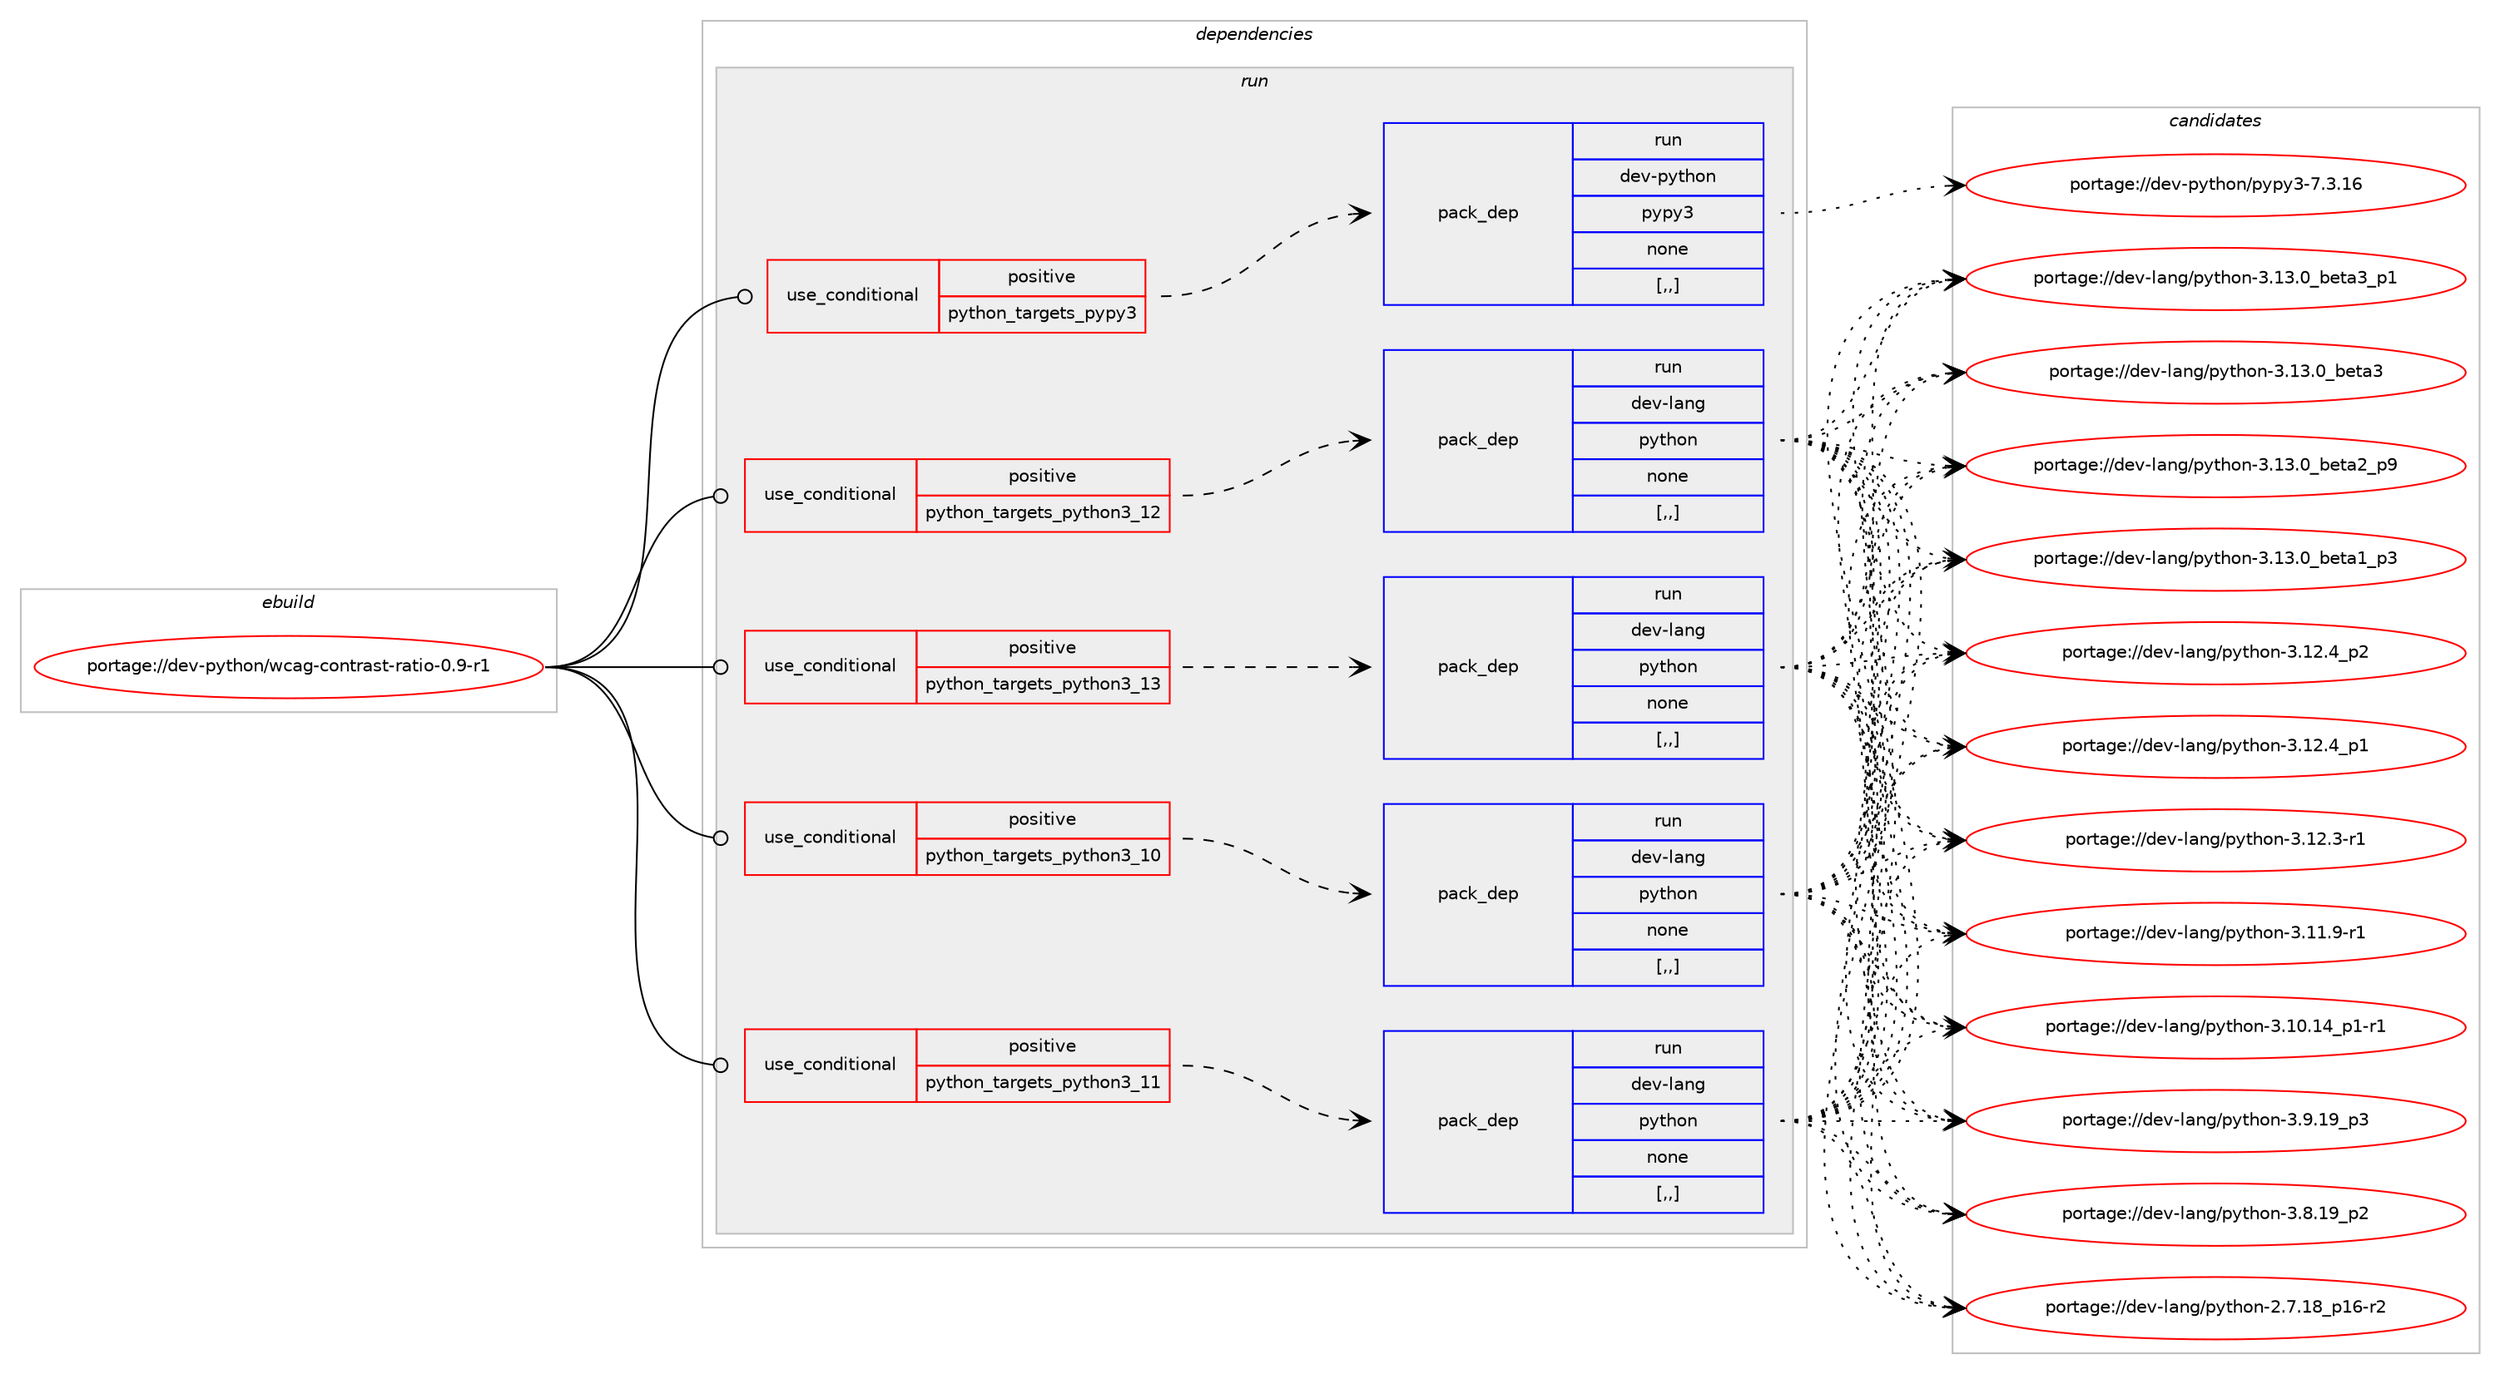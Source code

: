 digraph prolog {

# *************
# Graph options
# *************

newrank=true;
concentrate=true;
compound=true;
graph [rankdir=LR,fontname=Helvetica,fontsize=10,ranksep=1.5];#, ranksep=2.5, nodesep=0.2];
edge  [arrowhead=vee];
node  [fontname=Helvetica,fontsize=10];

# **********
# The ebuild
# **********

subgraph cluster_leftcol {
color=gray;
rank=same;
label=<<i>ebuild</i>>;
id [label="portage://dev-python/wcag-contrast-ratio-0.9-r1", color=red, width=4, href="../dev-python/wcag-contrast-ratio-0.9-r1.svg"];
}

# ****************
# The dependencies
# ****************

subgraph cluster_midcol {
color=gray;
label=<<i>dependencies</i>>;
subgraph cluster_compile {
fillcolor="#eeeeee";
style=filled;
label=<<i>compile</i>>;
}
subgraph cluster_compileandrun {
fillcolor="#eeeeee";
style=filled;
label=<<i>compile and run</i>>;
}
subgraph cluster_run {
fillcolor="#eeeeee";
style=filled;
label=<<i>run</i>>;
subgraph cond40704 {
dependency166078 [label=<<TABLE BORDER="0" CELLBORDER="1" CELLSPACING="0" CELLPADDING="4"><TR><TD ROWSPAN="3" CELLPADDING="10">use_conditional</TD></TR><TR><TD>positive</TD></TR><TR><TD>python_targets_pypy3</TD></TR></TABLE>>, shape=none, color=red];
subgraph pack124113 {
dependency166079 [label=<<TABLE BORDER="0" CELLBORDER="1" CELLSPACING="0" CELLPADDING="4" WIDTH="220"><TR><TD ROWSPAN="6" CELLPADDING="30">pack_dep</TD></TR><TR><TD WIDTH="110">run</TD></TR><TR><TD>dev-python</TD></TR><TR><TD>pypy3</TD></TR><TR><TD>none</TD></TR><TR><TD>[,,]</TD></TR></TABLE>>, shape=none, color=blue];
}
dependency166078:e -> dependency166079:w [weight=20,style="dashed",arrowhead="vee"];
}
id:e -> dependency166078:w [weight=20,style="solid",arrowhead="odot"];
subgraph cond40705 {
dependency166080 [label=<<TABLE BORDER="0" CELLBORDER="1" CELLSPACING="0" CELLPADDING="4"><TR><TD ROWSPAN="3" CELLPADDING="10">use_conditional</TD></TR><TR><TD>positive</TD></TR><TR><TD>python_targets_python3_10</TD></TR></TABLE>>, shape=none, color=red];
subgraph pack124114 {
dependency166081 [label=<<TABLE BORDER="0" CELLBORDER="1" CELLSPACING="0" CELLPADDING="4" WIDTH="220"><TR><TD ROWSPAN="6" CELLPADDING="30">pack_dep</TD></TR><TR><TD WIDTH="110">run</TD></TR><TR><TD>dev-lang</TD></TR><TR><TD>python</TD></TR><TR><TD>none</TD></TR><TR><TD>[,,]</TD></TR></TABLE>>, shape=none, color=blue];
}
dependency166080:e -> dependency166081:w [weight=20,style="dashed",arrowhead="vee"];
}
id:e -> dependency166080:w [weight=20,style="solid",arrowhead="odot"];
subgraph cond40706 {
dependency166082 [label=<<TABLE BORDER="0" CELLBORDER="1" CELLSPACING="0" CELLPADDING="4"><TR><TD ROWSPAN="3" CELLPADDING="10">use_conditional</TD></TR><TR><TD>positive</TD></TR><TR><TD>python_targets_python3_11</TD></TR></TABLE>>, shape=none, color=red];
subgraph pack124115 {
dependency166083 [label=<<TABLE BORDER="0" CELLBORDER="1" CELLSPACING="0" CELLPADDING="4" WIDTH="220"><TR><TD ROWSPAN="6" CELLPADDING="30">pack_dep</TD></TR><TR><TD WIDTH="110">run</TD></TR><TR><TD>dev-lang</TD></TR><TR><TD>python</TD></TR><TR><TD>none</TD></TR><TR><TD>[,,]</TD></TR></TABLE>>, shape=none, color=blue];
}
dependency166082:e -> dependency166083:w [weight=20,style="dashed",arrowhead="vee"];
}
id:e -> dependency166082:w [weight=20,style="solid",arrowhead="odot"];
subgraph cond40707 {
dependency166084 [label=<<TABLE BORDER="0" CELLBORDER="1" CELLSPACING="0" CELLPADDING="4"><TR><TD ROWSPAN="3" CELLPADDING="10">use_conditional</TD></TR><TR><TD>positive</TD></TR><TR><TD>python_targets_python3_12</TD></TR></TABLE>>, shape=none, color=red];
subgraph pack124116 {
dependency166085 [label=<<TABLE BORDER="0" CELLBORDER="1" CELLSPACING="0" CELLPADDING="4" WIDTH="220"><TR><TD ROWSPAN="6" CELLPADDING="30">pack_dep</TD></TR><TR><TD WIDTH="110">run</TD></TR><TR><TD>dev-lang</TD></TR><TR><TD>python</TD></TR><TR><TD>none</TD></TR><TR><TD>[,,]</TD></TR></TABLE>>, shape=none, color=blue];
}
dependency166084:e -> dependency166085:w [weight=20,style="dashed",arrowhead="vee"];
}
id:e -> dependency166084:w [weight=20,style="solid",arrowhead="odot"];
subgraph cond40708 {
dependency166086 [label=<<TABLE BORDER="0" CELLBORDER="1" CELLSPACING="0" CELLPADDING="4"><TR><TD ROWSPAN="3" CELLPADDING="10">use_conditional</TD></TR><TR><TD>positive</TD></TR><TR><TD>python_targets_python3_13</TD></TR></TABLE>>, shape=none, color=red];
subgraph pack124117 {
dependency166087 [label=<<TABLE BORDER="0" CELLBORDER="1" CELLSPACING="0" CELLPADDING="4" WIDTH="220"><TR><TD ROWSPAN="6" CELLPADDING="30">pack_dep</TD></TR><TR><TD WIDTH="110">run</TD></TR><TR><TD>dev-lang</TD></TR><TR><TD>python</TD></TR><TR><TD>none</TD></TR><TR><TD>[,,]</TD></TR></TABLE>>, shape=none, color=blue];
}
dependency166086:e -> dependency166087:w [weight=20,style="dashed",arrowhead="vee"];
}
id:e -> dependency166086:w [weight=20,style="solid",arrowhead="odot"];
}
}

# **************
# The candidates
# **************

subgraph cluster_choices {
rank=same;
color=gray;
label=<<i>candidates</i>>;

subgraph choice124113 {
color=black;
nodesep=1;
choice10010111845112121116104111110471121211121215145554651464954 [label="portage://dev-python/pypy3-7.3.16", color=red, width=4,href="../dev-python/pypy3-7.3.16.svg"];
dependency166079:e -> choice10010111845112121116104111110471121211121215145554651464954:w [style=dotted,weight="100"];
}
subgraph choice124114 {
color=black;
nodesep=1;
choice10010111845108971101034711212111610411111045514649514648959810111697519511249 [label="portage://dev-lang/python-3.13.0_beta3_p1", color=red, width=4,href="../dev-lang/python-3.13.0_beta3_p1.svg"];
choice1001011184510897110103471121211161041111104551464951464895981011169751 [label="portage://dev-lang/python-3.13.0_beta3", color=red, width=4,href="../dev-lang/python-3.13.0_beta3.svg"];
choice10010111845108971101034711212111610411111045514649514648959810111697509511257 [label="portage://dev-lang/python-3.13.0_beta2_p9", color=red, width=4,href="../dev-lang/python-3.13.0_beta2_p9.svg"];
choice10010111845108971101034711212111610411111045514649514648959810111697499511251 [label="portage://dev-lang/python-3.13.0_beta1_p3", color=red, width=4,href="../dev-lang/python-3.13.0_beta1_p3.svg"];
choice100101118451089711010347112121116104111110455146495046529511250 [label="portage://dev-lang/python-3.12.4_p2", color=red, width=4,href="../dev-lang/python-3.12.4_p2.svg"];
choice100101118451089711010347112121116104111110455146495046529511249 [label="portage://dev-lang/python-3.12.4_p1", color=red, width=4,href="../dev-lang/python-3.12.4_p1.svg"];
choice100101118451089711010347112121116104111110455146495046514511449 [label="portage://dev-lang/python-3.12.3-r1", color=red, width=4,href="../dev-lang/python-3.12.3-r1.svg"];
choice100101118451089711010347112121116104111110455146494946574511449 [label="portage://dev-lang/python-3.11.9-r1", color=red, width=4,href="../dev-lang/python-3.11.9-r1.svg"];
choice100101118451089711010347112121116104111110455146494846495295112494511449 [label="portage://dev-lang/python-3.10.14_p1-r1", color=red, width=4,href="../dev-lang/python-3.10.14_p1-r1.svg"];
choice100101118451089711010347112121116104111110455146574649579511251 [label="portage://dev-lang/python-3.9.19_p3", color=red, width=4,href="../dev-lang/python-3.9.19_p3.svg"];
choice100101118451089711010347112121116104111110455146564649579511250 [label="portage://dev-lang/python-3.8.19_p2", color=red, width=4,href="../dev-lang/python-3.8.19_p2.svg"];
choice100101118451089711010347112121116104111110455046554649569511249544511450 [label="portage://dev-lang/python-2.7.18_p16-r2", color=red, width=4,href="../dev-lang/python-2.7.18_p16-r2.svg"];
dependency166081:e -> choice10010111845108971101034711212111610411111045514649514648959810111697519511249:w [style=dotted,weight="100"];
dependency166081:e -> choice1001011184510897110103471121211161041111104551464951464895981011169751:w [style=dotted,weight="100"];
dependency166081:e -> choice10010111845108971101034711212111610411111045514649514648959810111697509511257:w [style=dotted,weight="100"];
dependency166081:e -> choice10010111845108971101034711212111610411111045514649514648959810111697499511251:w [style=dotted,weight="100"];
dependency166081:e -> choice100101118451089711010347112121116104111110455146495046529511250:w [style=dotted,weight="100"];
dependency166081:e -> choice100101118451089711010347112121116104111110455146495046529511249:w [style=dotted,weight="100"];
dependency166081:e -> choice100101118451089711010347112121116104111110455146495046514511449:w [style=dotted,weight="100"];
dependency166081:e -> choice100101118451089711010347112121116104111110455146494946574511449:w [style=dotted,weight="100"];
dependency166081:e -> choice100101118451089711010347112121116104111110455146494846495295112494511449:w [style=dotted,weight="100"];
dependency166081:e -> choice100101118451089711010347112121116104111110455146574649579511251:w [style=dotted,weight="100"];
dependency166081:e -> choice100101118451089711010347112121116104111110455146564649579511250:w [style=dotted,weight="100"];
dependency166081:e -> choice100101118451089711010347112121116104111110455046554649569511249544511450:w [style=dotted,weight="100"];
}
subgraph choice124115 {
color=black;
nodesep=1;
choice10010111845108971101034711212111610411111045514649514648959810111697519511249 [label="portage://dev-lang/python-3.13.0_beta3_p1", color=red, width=4,href="../dev-lang/python-3.13.0_beta3_p1.svg"];
choice1001011184510897110103471121211161041111104551464951464895981011169751 [label="portage://dev-lang/python-3.13.0_beta3", color=red, width=4,href="../dev-lang/python-3.13.0_beta3.svg"];
choice10010111845108971101034711212111610411111045514649514648959810111697509511257 [label="portage://dev-lang/python-3.13.0_beta2_p9", color=red, width=4,href="../dev-lang/python-3.13.0_beta2_p9.svg"];
choice10010111845108971101034711212111610411111045514649514648959810111697499511251 [label="portage://dev-lang/python-3.13.0_beta1_p3", color=red, width=4,href="../dev-lang/python-3.13.0_beta1_p3.svg"];
choice100101118451089711010347112121116104111110455146495046529511250 [label="portage://dev-lang/python-3.12.4_p2", color=red, width=4,href="../dev-lang/python-3.12.4_p2.svg"];
choice100101118451089711010347112121116104111110455146495046529511249 [label="portage://dev-lang/python-3.12.4_p1", color=red, width=4,href="../dev-lang/python-3.12.4_p1.svg"];
choice100101118451089711010347112121116104111110455146495046514511449 [label="portage://dev-lang/python-3.12.3-r1", color=red, width=4,href="../dev-lang/python-3.12.3-r1.svg"];
choice100101118451089711010347112121116104111110455146494946574511449 [label="portage://dev-lang/python-3.11.9-r1", color=red, width=4,href="../dev-lang/python-3.11.9-r1.svg"];
choice100101118451089711010347112121116104111110455146494846495295112494511449 [label="portage://dev-lang/python-3.10.14_p1-r1", color=red, width=4,href="../dev-lang/python-3.10.14_p1-r1.svg"];
choice100101118451089711010347112121116104111110455146574649579511251 [label="portage://dev-lang/python-3.9.19_p3", color=red, width=4,href="../dev-lang/python-3.9.19_p3.svg"];
choice100101118451089711010347112121116104111110455146564649579511250 [label="portage://dev-lang/python-3.8.19_p2", color=red, width=4,href="../dev-lang/python-3.8.19_p2.svg"];
choice100101118451089711010347112121116104111110455046554649569511249544511450 [label="portage://dev-lang/python-2.7.18_p16-r2", color=red, width=4,href="../dev-lang/python-2.7.18_p16-r2.svg"];
dependency166083:e -> choice10010111845108971101034711212111610411111045514649514648959810111697519511249:w [style=dotted,weight="100"];
dependency166083:e -> choice1001011184510897110103471121211161041111104551464951464895981011169751:w [style=dotted,weight="100"];
dependency166083:e -> choice10010111845108971101034711212111610411111045514649514648959810111697509511257:w [style=dotted,weight="100"];
dependency166083:e -> choice10010111845108971101034711212111610411111045514649514648959810111697499511251:w [style=dotted,weight="100"];
dependency166083:e -> choice100101118451089711010347112121116104111110455146495046529511250:w [style=dotted,weight="100"];
dependency166083:e -> choice100101118451089711010347112121116104111110455146495046529511249:w [style=dotted,weight="100"];
dependency166083:e -> choice100101118451089711010347112121116104111110455146495046514511449:w [style=dotted,weight="100"];
dependency166083:e -> choice100101118451089711010347112121116104111110455146494946574511449:w [style=dotted,weight="100"];
dependency166083:e -> choice100101118451089711010347112121116104111110455146494846495295112494511449:w [style=dotted,weight="100"];
dependency166083:e -> choice100101118451089711010347112121116104111110455146574649579511251:w [style=dotted,weight="100"];
dependency166083:e -> choice100101118451089711010347112121116104111110455146564649579511250:w [style=dotted,weight="100"];
dependency166083:e -> choice100101118451089711010347112121116104111110455046554649569511249544511450:w [style=dotted,weight="100"];
}
subgraph choice124116 {
color=black;
nodesep=1;
choice10010111845108971101034711212111610411111045514649514648959810111697519511249 [label="portage://dev-lang/python-3.13.0_beta3_p1", color=red, width=4,href="../dev-lang/python-3.13.0_beta3_p1.svg"];
choice1001011184510897110103471121211161041111104551464951464895981011169751 [label="portage://dev-lang/python-3.13.0_beta3", color=red, width=4,href="../dev-lang/python-3.13.0_beta3.svg"];
choice10010111845108971101034711212111610411111045514649514648959810111697509511257 [label="portage://dev-lang/python-3.13.0_beta2_p9", color=red, width=4,href="../dev-lang/python-3.13.0_beta2_p9.svg"];
choice10010111845108971101034711212111610411111045514649514648959810111697499511251 [label="portage://dev-lang/python-3.13.0_beta1_p3", color=red, width=4,href="../dev-lang/python-3.13.0_beta1_p3.svg"];
choice100101118451089711010347112121116104111110455146495046529511250 [label="portage://dev-lang/python-3.12.4_p2", color=red, width=4,href="../dev-lang/python-3.12.4_p2.svg"];
choice100101118451089711010347112121116104111110455146495046529511249 [label="portage://dev-lang/python-3.12.4_p1", color=red, width=4,href="../dev-lang/python-3.12.4_p1.svg"];
choice100101118451089711010347112121116104111110455146495046514511449 [label="portage://dev-lang/python-3.12.3-r1", color=red, width=4,href="../dev-lang/python-3.12.3-r1.svg"];
choice100101118451089711010347112121116104111110455146494946574511449 [label="portage://dev-lang/python-3.11.9-r1", color=red, width=4,href="../dev-lang/python-3.11.9-r1.svg"];
choice100101118451089711010347112121116104111110455146494846495295112494511449 [label="portage://dev-lang/python-3.10.14_p1-r1", color=red, width=4,href="../dev-lang/python-3.10.14_p1-r1.svg"];
choice100101118451089711010347112121116104111110455146574649579511251 [label="portage://dev-lang/python-3.9.19_p3", color=red, width=4,href="../dev-lang/python-3.9.19_p3.svg"];
choice100101118451089711010347112121116104111110455146564649579511250 [label="portage://dev-lang/python-3.8.19_p2", color=red, width=4,href="../dev-lang/python-3.8.19_p2.svg"];
choice100101118451089711010347112121116104111110455046554649569511249544511450 [label="portage://dev-lang/python-2.7.18_p16-r2", color=red, width=4,href="../dev-lang/python-2.7.18_p16-r2.svg"];
dependency166085:e -> choice10010111845108971101034711212111610411111045514649514648959810111697519511249:w [style=dotted,weight="100"];
dependency166085:e -> choice1001011184510897110103471121211161041111104551464951464895981011169751:w [style=dotted,weight="100"];
dependency166085:e -> choice10010111845108971101034711212111610411111045514649514648959810111697509511257:w [style=dotted,weight="100"];
dependency166085:e -> choice10010111845108971101034711212111610411111045514649514648959810111697499511251:w [style=dotted,weight="100"];
dependency166085:e -> choice100101118451089711010347112121116104111110455146495046529511250:w [style=dotted,weight="100"];
dependency166085:e -> choice100101118451089711010347112121116104111110455146495046529511249:w [style=dotted,weight="100"];
dependency166085:e -> choice100101118451089711010347112121116104111110455146495046514511449:w [style=dotted,weight="100"];
dependency166085:e -> choice100101118451089711010347112121116104111110455146494946574511449:w [style=dotted,weight="100"];
dependency166085:e -> choice100101118451089711010347112121116104111110455146494846495295112494511449:w [style=dotted,weight="100"];
dependency166085:e -> choice100101118451089711010347112121116104111110455146574649579511251:w [style=dotted,weight="100"];
dependency166085:e -> choice100101118451089711010347112121116104111110455146564649579511250:w [style=dotted,weight="100"];
dependency166085:e -> choice100101118451089711010347112121116104111110455046554649569511249544511450:w [style=dotted,weight="100"];
}
subgraph choice124117 {
color=black;
nodesep=1;
choice10010111845108971101034711212111610411111045514649514648959810111697519511249 [label="portage://dev-lang/python-3.13.0_beta3_p1", color=red, width=4,href="../dev-lang/python-3.13.0_beta3_p1.svg"];
choice1001011184510897110103471121211161041111104551464951464895981011169751 [label="portage://dev-lang/python-3.13.0_beta3", color=red, width=4,href="../dev-lang/python-3.13.0_beta3.svg"];
choice10010111845108971101034711212111610411111045514649514648959810111697509511257 [label="portage://dev-lang/python-3.13.0_beta2_p9", color=red, width=4,href="../dev-lang/python-3.13.0_beta2_p9.svg"];
choice10010111845108971101034711212111610411111045514649514648959810111697499511251 [label="portage://dev-lang/python-3.13.0_beta1_p3", color=red, width=4,href="../dev-lang/python-3.13.0_beta1_p3.svg"];
choice100101118451089711010347112121116104111110455146495046529511250 [label="portage://dev-lang/python-3.12.4_p2", color=red, width=4,href="../dev-lang/python-3.12.4_p2.svg"];
choice100101118451089711010347112121116104111110455146495046529511249 [label="portage://dev-lang/python-3.12.4_p1", color=red, width=4,href="../dev-lang/python-3.12.4_p1.svg"];
choice100101118451089711010347112121116104111110455146495046514511449 [label="portage://dev-lang/python-3.12.3-r1", color=red, width=4,href="../dev-lang/python-3.12.3-r1.svg"];
choice100101118451089711010347112121116104111110455146494946574511449 [label="portage://dev-lang/python-3.11.9-r1", color=red, width=4,href="../dev-lang/python-3.11.9-r1.svg"];
choice100101118451089711010347112121116104111110455146494846495295112494511449 [label="portage://dev-lang/python-3.10.14_p1-r1", color=red, width=4,href="../dev-lang/python-3.10.14_p1-r1.svg"];
choice100101118451089711010347112121116104111110455146574649579511251 [label="portage://dev-lang/python-3.9.19_p3", color=red, width=4,href="../dev-lang/python-3.9.19_p3.svg"];
choice100101118451089711010347112121116104111110455146564649579511250 [label="portage://dev-lang/python-3.8.19_p2", color=red, width=4,href="../dev-lang/python-3.8.19_p2.svg"];
choice100101118451089711010347112121116104111110455046554649569511249544511450 [label="portage://dev-lang/python-2.7.18_p16-r2", color=red, width=4,href="../dev-lang/python-2.7.18_p16-r2.svg"];
dependency166087:e -> choice10010111845108971101034711212111610411111045514649514648959810111697519511249:w [style=dotted,weight="100"];
dependency166087:e -> choice1001011184510897110103471121211161041111104551464951464895981011169751:w [style=dotted,weight="100"];
dependency166087:e -> choice10010111845108971101034711212111610411111045514649514648959810111697509511257:w [style=dotted,weight="100"];
dependency166087:e -> choice10010111845108971101034711212111610411111045514649514648959810111697499511251:w [style=dotted,weight="100"];
dependency166087:e -> choice100101118451089711010347112121116104111110455146495046529511250:w [style=dotted,weight="100"];
dependency166087:e -> choice100101118451089711010347112121116104111110455146495046529511249:w [style=dotted,weight="100"];
dependency166087:e -> choice100101118451089711010347112121116104111110455146495046514511449:w [style=dotted,weight="100"];
dependency166087:e -> choice100101118451089711010347112121116104111110455146494946574511449:w [style=dotted,weight="100"];
dependency166087:e -> choice100101118451089711010347112121116104111110455146494846495295112494511449:w [style=dotted,weight="100"];
dependency166087:e -> choice100101118451089711010347112121116104111110455146574649579511251:w [style=dotted,weight="100"];
dependency166087:e -> choice100101118451089711010347112121116104111110455146564649579511250:w [style=dotted,weight="100"];
dependency166087:e -> choice100101118451089711010347112121116104111110455046554649569511249544511450:w [style=dotted,weight="100"];
}
}

}
